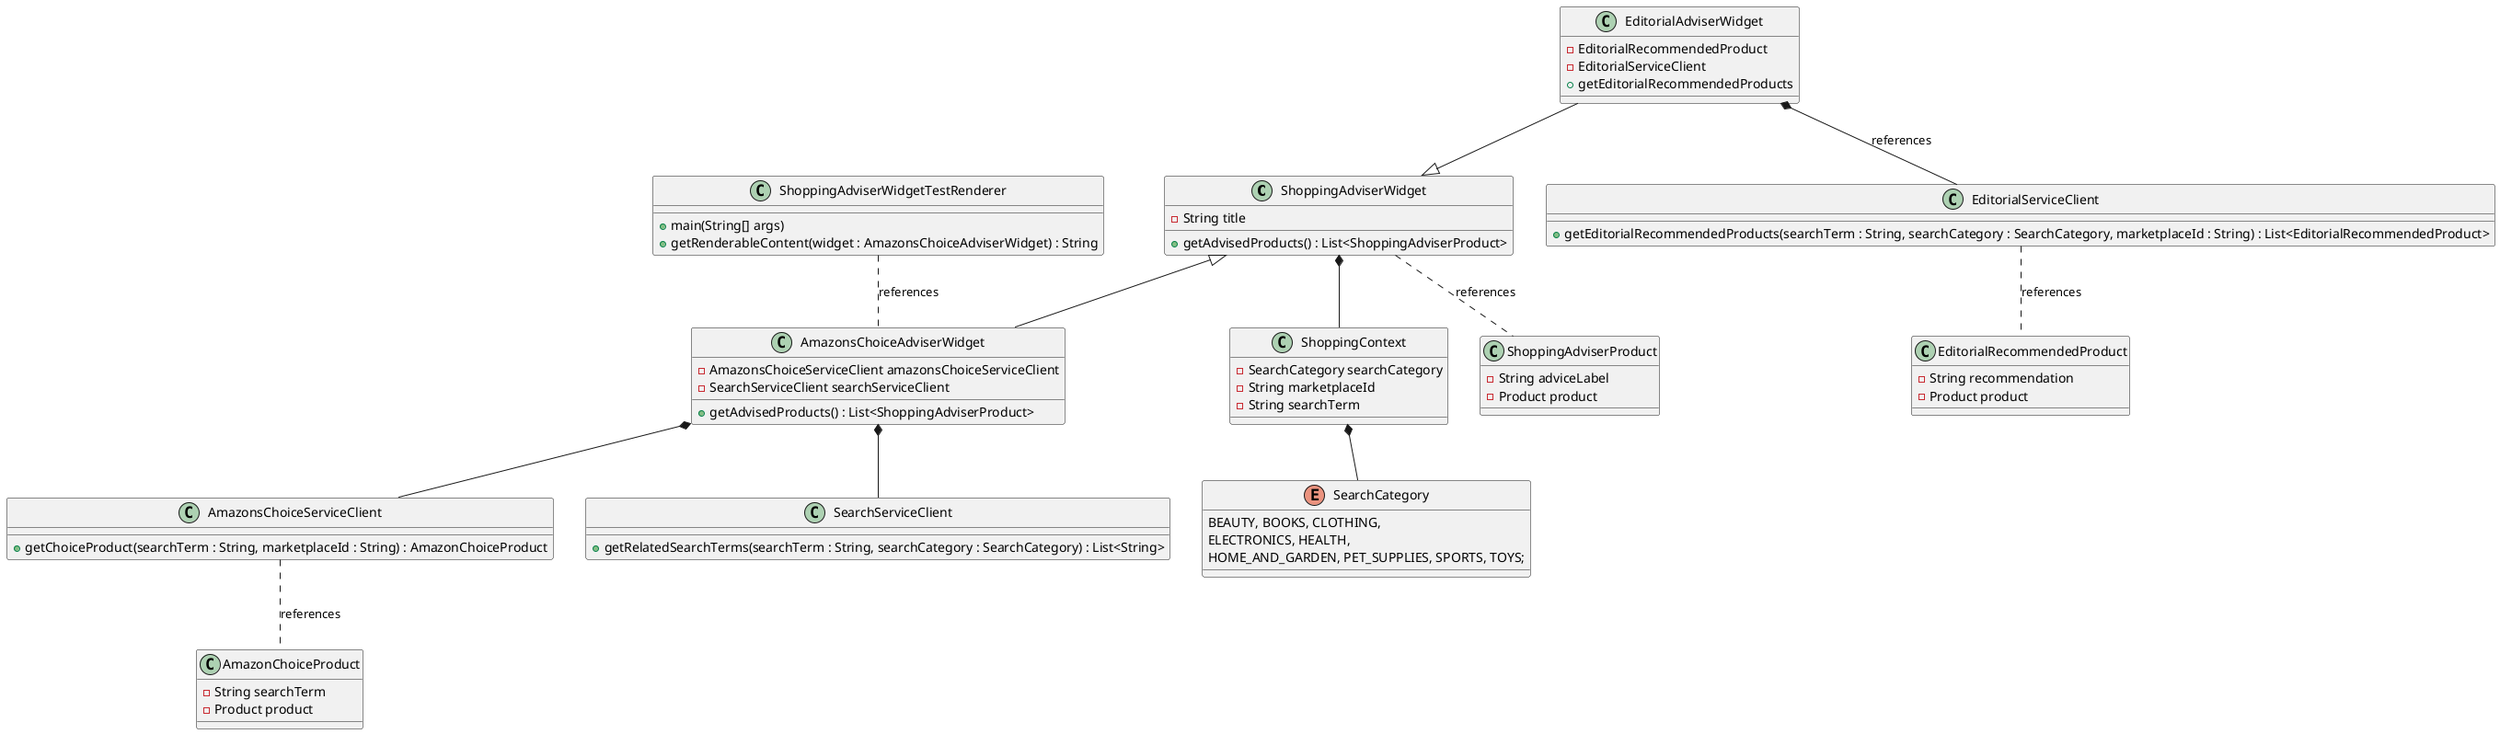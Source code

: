 @startuml
class ShoppingAdviserWidget {
  - String title

  + getAdvisedProducts() : List<ShoppingAdviserProduct>
}

class AmazonsChoiceAdviserWidget {
  - AmazonsChoiceServiceClient amazonsChoiceServiceClient
  - SearchServiceClient searchServiceClient
  + getAdvisedProducts() : List<ShoppingAdviserProduct>
}

class ShoppingContext {
  - SearchCategory searchCategory
  - String marketplaceId
  - String searchTerm
}

class ShoppingAdviserProduct {
  - String adviceLabel
  - Product product
}

class AmazonsChoiceServiceClient {
  + getChoiceProduct(searchTerm : String, marketplaceId : String) : AmazonChoiceProduct
}

class AmazonChoiceProduct {
  - String searchTerm
  - Product product
}

class SearchServiceClient {
  + getRelatedSearchTerms(searchTerm : String, searchCategory : SearchCategory) : List<String>
}

class EditorialServiceClient {
  + getEditorialRecommendedProducts(searchTerm : String, searchCategory : SearchCategory, marketplaceId : String) : List<EditorialRecommendedProduct>
}
class EditorialRecommendedProduct {
  - String recommendation
  - Product product
}
class EditorialAdviserWidget {
  -EditorialRecommendedProduct
  - EditorialServiceClient
  +getEditorialRecommendedProducts
}

enum SearchCategory {
  BEAUTY, BOOKS, CLOTHING,
  ELECTRONICS, HEALTH,
  HOME_AND_GARDEN, PET_SUPPLIES, SPORTS, TOYS;
}

class ShoppingAdviserWidgetTestRenderer {
  + main(String[] args)
  + getRenderableContent(widget : AmazonsChoiceAdviserWidget) : String
}



ShoppingAdviserWidget *-- ShoppingContext
ShoppingAdviserWidget <|-- AmazonsChoiceAdviserWidget
AmazonsChoiceAdviserWidget *-- SearchServiceClient
AmazonsChoiceAdviserWidget *-- AmazonsChoiceServiceClient
ShoppingAdviserWidget -. ShoppingAdviserProduct: references
EditorialServiceClient -. EditorialRecommendedProduct: references
EditorialAdviserWidget *-- EditorialServiceClient: references
EditorialAdviserWidget --|> ShoppingAdviserWidget
AmazonsChoiceServiceClient -. AmazonChoiceProduct: references
ShoppingAdviserWidgetTestRenderer -. AmazonsChoiceAdviserWidget: references
ShoppingContext *-- SearchCategory
@enduml